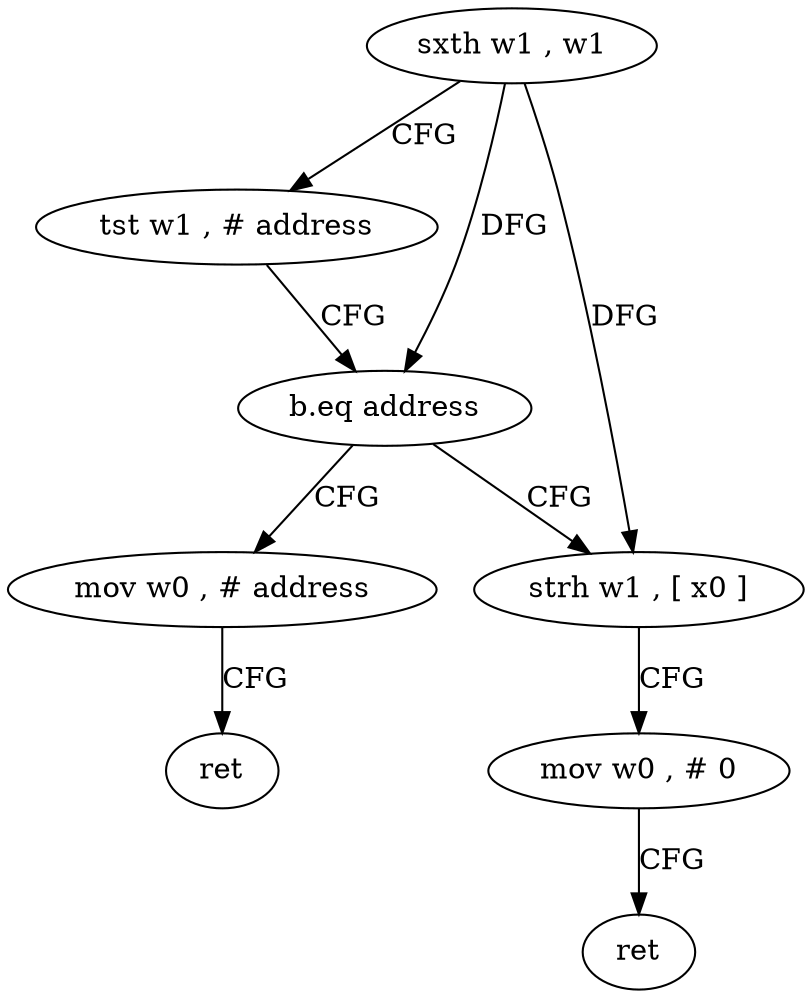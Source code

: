 digraph "func" {
"203348" [label = "sxth w1 , w1" ]
"203352" [label = "tst w1 , # address" ]
"203356" [label = "b.eq address" ]
"203368" [label = "strh w1 , [ x0 ]" ]
"203360" [label = "mov w0 , # address" ]
"203372" [label = "mov w0 , # 0" ]
"203376" [label = "ret" ]
"203364" [label = "ret" ]
"203348" -> "203352" [ label = "CFG" ]
"203348" -> "203356" [ label = "DFG" ]
"203348" -> "203368" [ label = "DFG" ]
"203352" -> "203356" [ label = "CFG" ]
"203356" -> "203368" [ label = "CFG" ]
"203356" -> "203360" [ label = "CFG" ]
"203368" -> "203372" [ label = "CFG" ]
"203360" -> "203364" [ label = "CFG" ]
"203372" -> "203376" [ label = "CFG" ]
}
